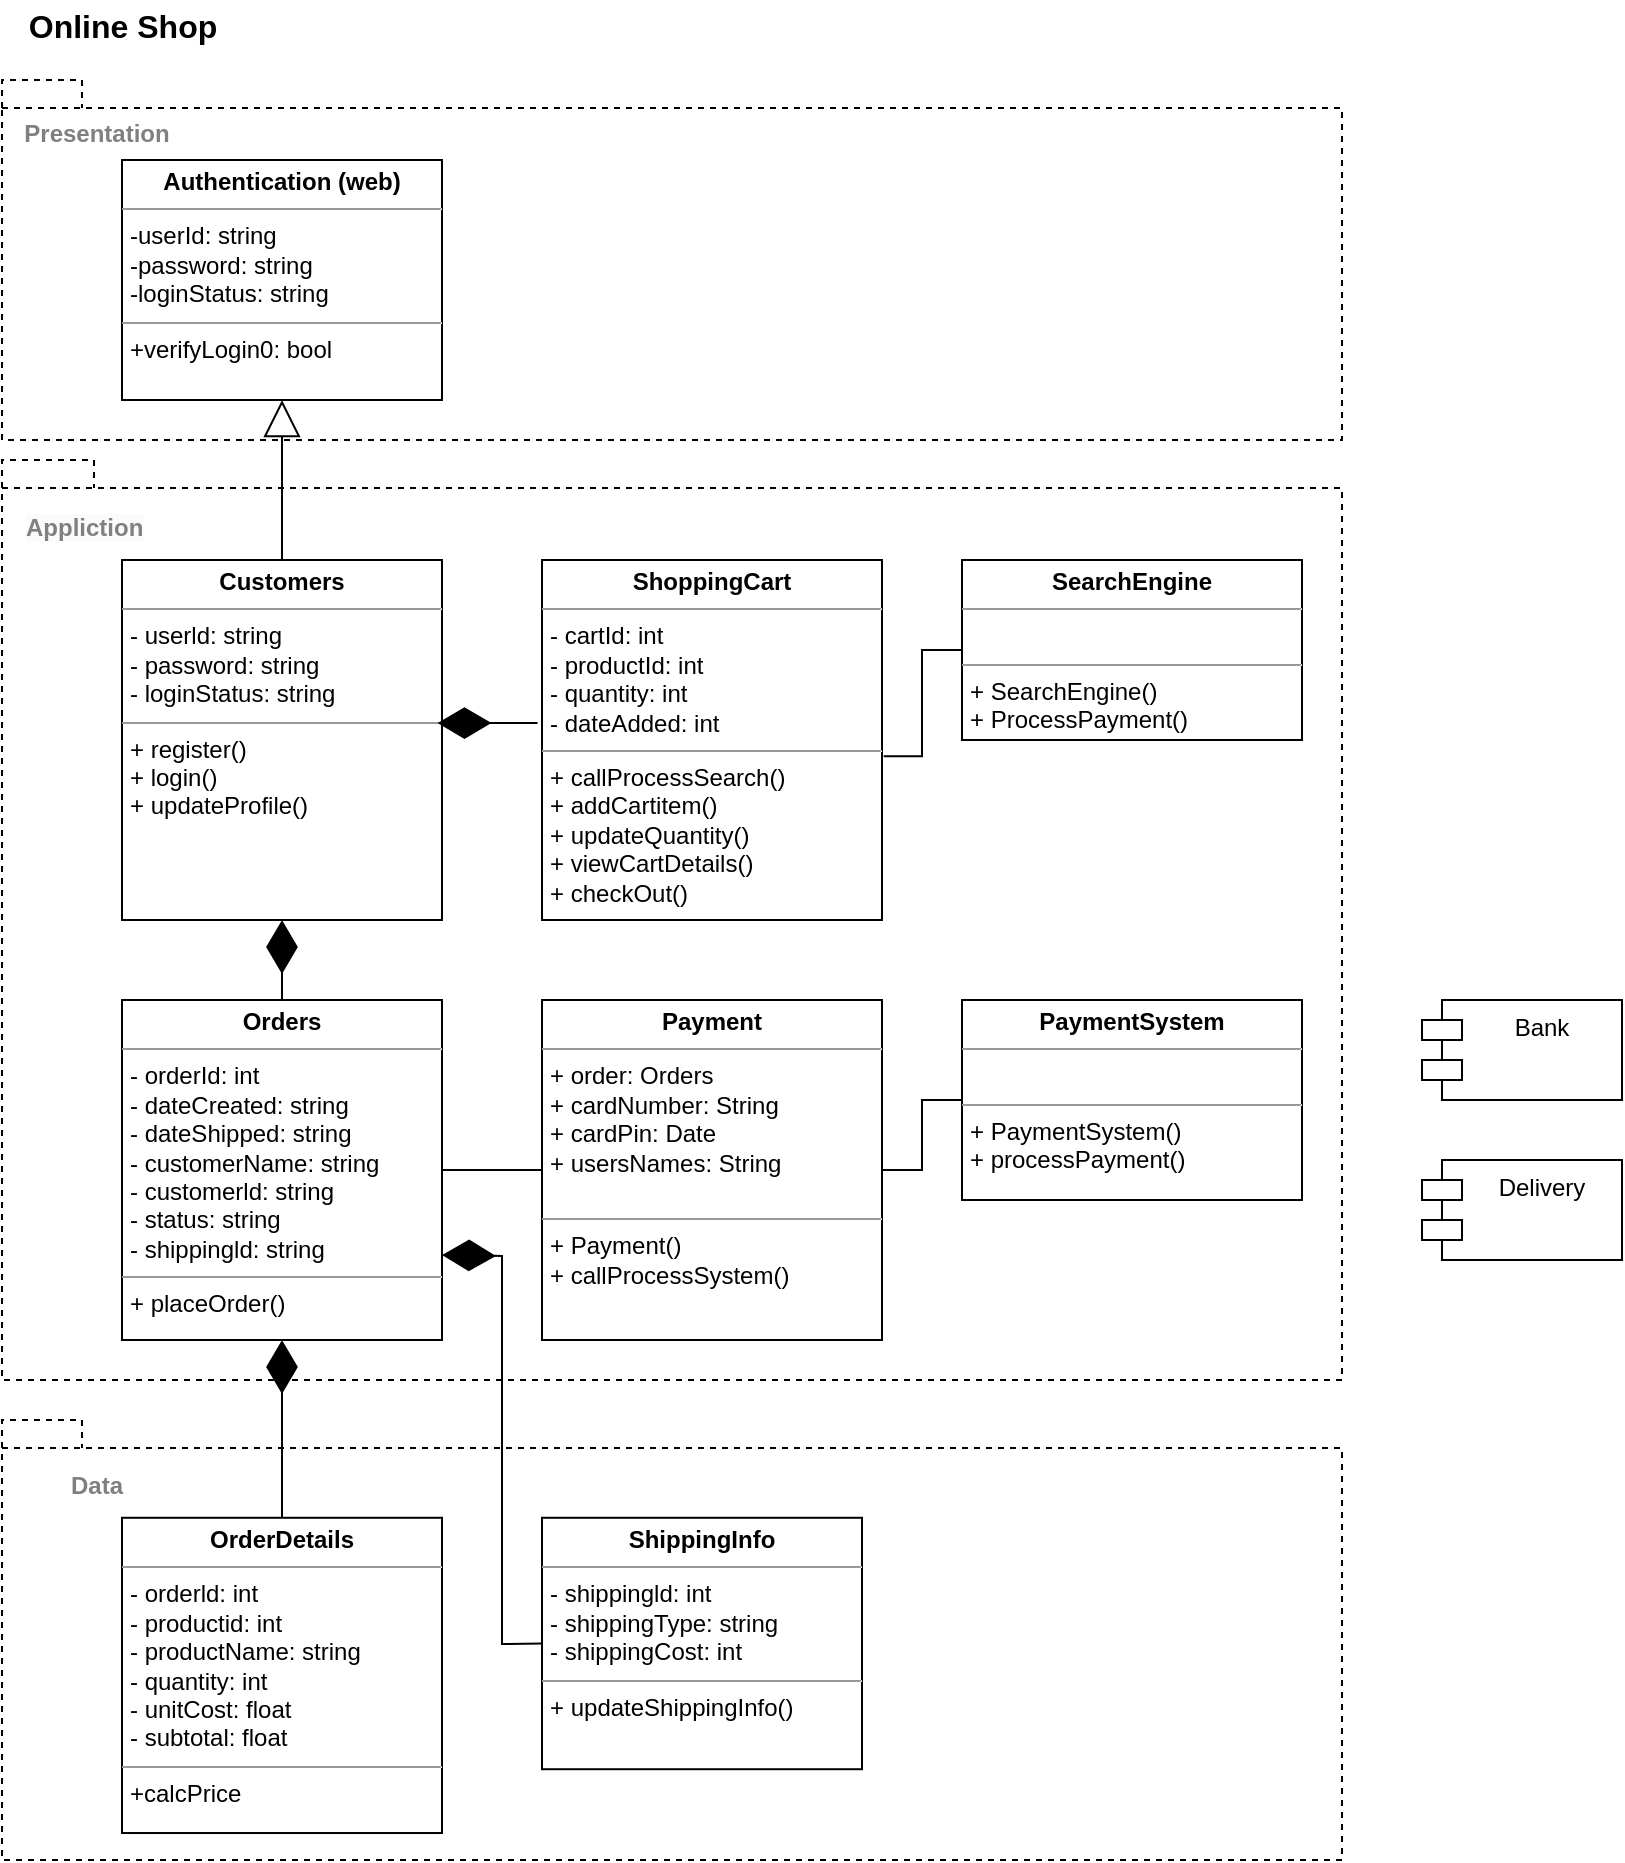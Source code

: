 <mxfile version="22.1.2" type="device">
  <diagram name="Page-1" id="c4acf3e9-155e-7222-9cf6-157b1a14988f">
    <mxGraphModel dx="1040" dy="747" grid="1" gridSize="10" guides="1" tooltips="1" connect="1" arrows="1" fold="1" page="1" pageScale="1" pageWidth="850" pageHeight="1100" background="none" math="0" shadow="0">
      <root>
        <mxCell id="0" />
        <mxCell id="1" parent="0" />
        <mxCell id="9NU47ijZD71riAHerRqN-47" value="" style="group" vertex="1" connectable="0" parent="1">
          <mxGeometry x="20" y="730" width="670" height="220" as="geometry" />
        </mxCell>
        <mxCell id="9NU47ijZD71riAHerRqN-48" value="&lt;div style=&quot;&quot;&gt;&lt;br&gt;&lt;/div&gt;" style="shape=folder;fontStyle=1;spacingTop=10;tabWidth=40;tabHeight=14;tabPosition=left;html=1;whiteSpace=wrap;align=left;dashed=1;" vertex="1" parent="9NU47ijZD71riAHerRqN-47">
          <mxGeometry width="670" height="220" as="geometry" />
        </mxCell>
        <mxCell id="9NU47ijZD71riAHerRqN-49" value="&lt;font color=&quot;#808080&quot;&gt;Data&lt;/font&gt;" style="text;align=center;fontStyle=1;verticalAlign=middle;spacingLeft=3;spacingRight=3;strokeColor=none;rotatable=0;points=[[0,0.5],[1,0.5]];portConstraint=eastwest;html=1;" vertex="1" parent="9NU47ijZD71riAHerRqN-47">
          <mxGeometry x="9.437" y="17.111" width="75.493" height="31.778" as="geometry" />
        </mxCell>
        <mxCell id="9NU47ijZD71riAHerRqN-17" value="&lt;p style=&quot;margin:0px;margin-top:4px;text-align:center;&quot;&gt;&lt;b&gt;OrderDetails&lt;/b&gt;&lt;br&gt;&lt;/p&gt;&lt;hr size=&quot;1&quot;&gt;&lt;p style=&quot;margin:0px;margin-left:4px;&quot;&gt;- orderld: int&lt;/p&gt;&lt;p style=&quot;margin:0px;margin-left:4px;&quot;&gt;- productid: int&lt;/p&gt;&lt;p style=&quot;margin:0px;margin-left:4px;&quot;&gt;- productName: string&lt;/p&gt;&lt;p style=&quot;margin:0px;margin-left:4px;&quot;&gt;- quantity: int&lt;/p&gt;&lt;p style=&quot;margin:0px;margin-left:4px;&quot;&gt;- unitCost: float&lt;/p&gt;&lt;p style=&quot;margin:0px;margin-left:4px;&quot;&gt;- subtotal: float&lt;/p&gt;&lt;hr size=&quot;1&quot;&gt;&lt;p style=&quot;margin:0px;margin-left:4px;&quot;&gt;+calcPrice&lt;/p&gt;" style="verticalAlign=top;align=left;overflow=fill;fontSize=12;fontFamily=Helvetica;html=1;whiteSpace=wrap;" vertex="1" parent="9NU47ijZD71riAHerRqN-47">
          <mxGeometry x="60" y="48.89" width="160" height="157.62" as="geometry" />
        </mxCell>
        <mxCell id="9NU47ijZD71riAHerRqN-15" value="&lt;p style=&quot;margin:0px;margin-top:4px;text-align:center;&quot;&gt;&lt;b style=&quot;border-color: var(--border-color);&quot;&gt;ShippingInfo&lt;/b&gt;&lt;br&gt;&lt;/p&gt;&lt;hr size=&quot;1&quot;&gt;&lt;p style=&quot;margin:0px;margin-left:4px;&quot;&gt;- shippingld: int&lt;/p&gt;&lt;p style=&quot;margin:0px;margin-left:4px;&quot;&gt;- shippingType: string&lt;/p&gt;&lt;p style=&quot;margin:0px;margin-left:4px;&quot;&gt;- shippingCost: int&lt;/p&gt;&lt;hr size=&quot;1&quot;&gt;&lt;p style=&quot;margin:0px;margin-left:4px;&quot;&gt;+ updateShippingInfo()&lt;br&gt;&lt;/p&gt;" style="verticalAlign=top;align=left;overflow=fill;fontSize=12;fontFamily=Helvetica;html=1;whiteSpace=wrap;" vertex="1" parent="9NU47ijZD71riAHerRqN-47">
          <mxGeometry x="270" y="48.891" width="160" height="125.714" as="geometry" />
        </mxCell>
        <mxCell id="9NU47ijZD71riAHerRqN-45" value="&lt;div style=&quot;&quot;&gt;&lt;br&gt;&lt;/div&gt;" style="shape=folder;fontStyle=1;spacingTop=10;tabWidth=40;tabHeight=14;tabPosition=left;html=1;whiteSpace=wrap;align=left;dashed=1;" vertex="1" parent="1">
          <mxGeometry x="20" y="250" width="670" height="460" as="geometry" />
        </mxCell>
        <mxCell id="9NU47ijZD71riAHerRqN-44" value="" style="group" vertex="1" connectable="0" parent="1">
          <mxGeometry x="20" y="60" width="670" height="180" as="geometry" />
        </mxCell>
        <mxCell id="9NU47ijZD71riAHerRqN-38" value="&lt;div style=&quot;&quot;&gt;&lt;br&gt;&lt;/div&gt;" style="shape=folder;fontStyle=1;spacingTop=10;tabWidth=40;tabHeight=14;tabPosition=left;html=1;whiteSpace=wrap;align=left;dashed=1;" vertex="1" parent="9NU47ijZD71riAHerRqN-44">
          <mxGeometry width="670" height="180" as="geometry" />
        </mxCell>
        <mxCell id="9NU47ijZD71riAHerRqN-39" value="&lt;font color=&quot;#808080&quot;&gt;Presentation&lt;/font&gt;" style="text;align=center;fontStyle=1;verticalAlign=middle;spacingLeft=3;spacingRight=3;strokeColor=none;rotatable=0;points=[[0,0.5],[1,0.5]];portConstraint=eastwest;html=1;" vertex="1" parent="9NU47ijZD71riAHerRqN-44">
          <mxGeometry x="9.437" y="14" width="75.493" height="26" as="geometry" />
        </mxCell>
        <mxCell id="9NU47ijZD71riAHerRqN-1" value="&lt;font style=&quot;font-size: 16px;&quot;&gt;Online Shop&lt;/font&gt;" style="text;align=center;fontStyle=1;verticalAlign=middle;spacingLeft=3;spacingRight=3;strokeColor=none;rotatable=0;points=[[0,0.5],[1,0.5]];portConstraint=eastwest;html=1;" vertex="1" parent="1">
          <mxGeometry x="40" y="20" width="80" height="26" as="geometry" />
        </mxCell>
        <mxCell id="9NU47ijZD71riAHerRqN-3" value="&lt;p style=&quot;margin:0px;margin-top:4px;text-align:center;&quot;&gt;&lt;b&gt;SearchEngine&lt;/b&gt;&lt;br&gt;&lt;/p&gt;&lt;hr size=&quot;1&quot;&gt;&lt;p style=&quot;margin:0px;margin-left:4px;&quot;&gt;&lt;br&gt;&lt;/p&gt;&lt;hr size=&quot;1&quot;&gt;&lt;p style=&quot;margin:0px;margin-left:4px;&quot;&gt;+ SearchEngine()&lt;/p&gt;&lt;p style=&quot;margin:0px;margin-left:4px;&quot;&gt;+ ProcessPayment()&lt;/p&gt;" style="verticalAlign=top;align=left;overflow=fill;fontSize=12;fontFamily=Helvetica;html=1;whiteSpace=wrap;" vertex="1" parent="1">
          <mxGeometry x="500" y="300" width="170" height="90" as="geometry" />
        </mxCell>
        <mxCell id="9NU47ijZD71riAHerRqN-4" value="&lt;p style=&quot;margin:0px;margin-top:4px;text-align:center;&quot;&gt;&lt;b&gt;ShoppingCart&lt;/b&gt;&lt;br&gt;&lt;/p&gt;&lt;hr size=&quot;1&quot;&gt;&lt;p style=&quot;margin:0px;margin-left:4px;&quot;&gt;- cartId: int&lt;/p&gt;&lt;p style=&quot;margin:0px;margin-left:4px;&quot;&gt;- productId: int&lt;/p&gt;&lt;p style=&quot;margin:0px;margin-left:4px;&quot;&gt;- quantity: int&lt;/p&gt;&lt;p style=&quot;margin:0px;margin-left:4px;&quot;&gt;- dateAdded: int&lt;/p&gt;&lt;hr size=&quot;1&quot;&gt;&lt;p style=&quot;margin:0px;margin-left:4px;&quot;&gt;+ callProcessSearch()&lt;/p&gt;&lt;p style=&quot;margin:0px;margin-left:4px;&quot;&gt;+ addCartitem()&amp;nbsp;&lt;/p&gt;&lt;p style=&quot;margin:0px;margin-left:4px;&quot;&gt;+ updateQuantity()&lt;/p&gt;&lt;p style=&quot;margin:0px;margin-left:4px;&quot;&gt;+ viewCartDetails()&lt;/p&gt;&lt;p style=&quot;margin:0px;margin-left:4px;&quot;&gt;+ checkOut()&lt;/p&gt;" style="verticalAlign=top;align=left;overflow=fill;fontSize=12;fontFamily=Helvetica;html=1;whiteSpace=wrap;" vertex="1" parent="1">
          <mxGeometry x="290" y="300" width="170" height="180" as="geometry" />
        </mxCell>
        <mxCell id="9NU47ijZD71riAHerRqN-5" value="&lt;p style=&quot;margin:0px;margin-top:4px;text-align:center;&quot;&gt;&lt;b&gt;Authentication (web)&lt;/b&gt;&lt;br&gt;&lt;/p&gt;&lt;hr size=&quot;1&quot;&gt;&lt;p style=&quot;margin:0px;margin-left:4px;&quot;&gt;-userId: string&lt;/p&gt;&lt;p style=&quot;margin:0px;margin-left:4px;&quot;&gt;-password: string&lt;/p&gt;&lt;p style=&quot;margin:0px;margin-left:4px;&quot;&gt;-loginStatus: string&lt;/p&gt;&lt;hr size=&quot;1&quot;&gt;&lt;p style=&quot;margin:0px;margin-left:4px;&quot;&gt;+verifyLogin0: bool&lt;br&gt;&lt;/p&gt;" style="verticalAlign=top;align=left;overflow=fill;fontSize=12;fontFamily=Helvetica;html=1;whiteSpace=wrap;" vertex="1" parent="1">
          <mxGeometry x="80" y="100" width="160" height="120" as="geometry" />
        </mxCell>
        <mxCell id="9NU47ijZD71riAHerRqN-6" value="&lt;p style=&quot;margin:0px;margin-top:4px;text-align:center;&quot;&gt;&lt;b&gt;Customers&lt;/b&gt;&lt;br&gt;&lt;/p&gt;&lt;hr size=&quot;1&quot;&gt;&lt;p style=&quot;border-color: var(--border-color); margin: 0px 0px 0px 4px;&quot;&gt;- userld: string&lt;/p&gt;&lt;p style=&quot;border-color: var(--border-color); margin: 0px 0px 0px 4px;&quot;&gt;- password: string&lt;/p&gt;&lt;p style=&quot;border-color: var(--border-color); margin: 0px 0px 0px 4px;&quot;&gt;- loginStatus: string&lt;/p&gt;&lt;hr style=&quot;border-color: var(--border-color);&quot; size=&quot;1&quot;&gt;&lt;p style=&quot;border-color: var(--border-color); margin: 0px 0px 0px 4px;&quot;&gt;+ register()&lt;/p&gt;&lt;p style=&quot;border-color: var(--border-color); margin: 0px 0px 0px 4px;&quot;&gt;+ login()&lt;/p&gt;&lt;p style=&quot;border-color: var(--border-color); margin: 0px 0px 0px 4px;&quot;&gt;+ updateProfile()&lt;/p&gt;" style="verticalAlign=top;align=left;overflow=fill;fontSize=12;fontFamily=Helvetica;html=1;whiteSpace=wrap;" vertex="1" parent="1">
          <mxGeometry x="80" y="300" width="160" height="180" as="geometry" />
        </mxCell>
        <mxCell id="9NU47ijZD71riAHerRqN-34" value="" style="edgeStyle=orthogonalEdgeStyle;rounded=0;orthogonalLoop=1;jettySize=auto;html=1;endArrow=none;endFill=0;" edge="1" parent="1" source="9NU47ijZD71riAHerRqN-8" target="9NU47ijZD71riAHerRqN-25">
          <mxGeometry relative="1" as="geometry" />
        </mxCell>
        <mxCell id="9NU47ijZD71riAHerRqN-8" value="&lt;p style=&quot;margin:0px;margin-top:4px;text-align:center;&quot;&gt;&lt;b&gt;Orders&lt;/b&gt;&lt;br&gt;&lt;/p&gt;&lt;hr size=&quot;1&quot;&gt;&lt;p style=&quot;margin:0px;margin-left:4px;&quot;&gt;- orderId: int&lt;/p&gt;&lt;p style=&quot;margin:0px;margin-left:4px;&quot;&gt;- dateCreated: string&lt;/p&gt;&lt;p style=&quot;margin:0px;margin-left:4px;&quot;&gt;- dateShipped: string&lt;/p&gt;&lt;p style=&quot;margin:0px;margin-left:4px;&quot;&gt;- customerName: string&lt;/p&gt;&lt;p style=&quot;margin:0px;margin-left:4px;&quot;&gt;- customerld: string&lt;/p&gt;&lt;p style=&quot;margin:0px;margin-left:4px;&quot;&gt;- status: string&lt;/p&gt;&lt;p style=&quot;margin:0px;margin-left:4px;&quot;&gt;- shippingld: string&lt;/p&gt;&lt;hr size=&quot;1&quot;&gt;&lt;p style=&quot;margin:0px;margin-left:4px;&quot;&gt;+ placeOrder()&lt;/p&gt;" style="verticalAlign=top;align=left;overflow=fill;fontSize=12;fontFamily=Helvetica;html=1;whiteSpace=wrap;" vertex="1" parent="1">
          <mxGeometry x="80" y="520" width="160" height="170" as="geometry" />
        </mxCell>
        <mxCell id="9NU47ijZD71riAHerRqN-12" value="Delivery" style="shape=module;align=left;spacingLeft=20;align=center;verticalAlign=top;whiteSpace=wrap;html=1;" vertex="1" parent="1">
          <mxGeometry x="730" y="600" width="100" height="50" as="geometry" />
        </mxCell>
        <mxCell id="9NU47ijZD71riAHerRqN-19" value="" style="endArrow=block;endSize=16;endFill=0;html=1;rounded=0;exitX=0.5;exitY=0;exitDx=0;exitDy=0;entryX=0.5;entryY=1;entryDx=0;entryDy=0;" edge="1" parent="1" source="9NU47ijZD71riAHerRqN-6" target="9NU47ijZD71riAHerRqN-5">
          <mxGeometry width="160" relative="1" as="geometry">
            <mxPoint x="260" y="190" as="sourcePoint" />
            <mxPoint x="420" y="190" as="targetPoint" />
          </mxGeometry>
        </mxCell>
        <mxCell id="9NU47ijZD71riAHerRqN-20" value="" style="endArrow=diamondThin;endFill=1;endSize=24;html=1;rounded=0;entryX=0.986;entryY=0.453;entryDx=0;entryDy=0;entryPerimeter=0;exitX=-0.013;exitY=0.453;exitDx=0;exitDy=0;exitPerimeter=0;" edge="1" parent="1" source="9NU47ijZD71riAHerRqN-4" target="9NU47ijZD71riAHerRqN-6">
          <mxGeometry width="160" relative="1" as="geometry">
            <mxPoint x="290" y="372" as="sourcePoint" />
            <mxPoint x="250" y="370" as="targetPoint" />
          </mxGeometry>
        </mxCell>
        <mxCell id="9NU47ijZD71riAHerRqN-21" value="" style="endArrow=diamondThin;endFill=1;endSize=24;html=1;rounded=0;entryX=0.5;entryY=1;entryDx=0;entryDy=0;exitX=0.5;exitY=0;exitDx=0;exitDy=0;" edge="1" parent="1" source="9NU47ijZD71riAHerRqN-8" target="9NU47ijZD71riAHerRqN-6">
          <mxGeometry width="160" relative="1" as="geometry">
            <mxPoint x="300" y="375" as="sourcePoint" />
            <mxPoint x="250" y="375" as="targetPoint" />
          </mxGeometry>
        </mxCell>
        <mxCell id="9NU47ijZD71riAHerRqN-22" value="" style="endArrow=diamondThin;endFill=1;endSize=24;html=1;rounded=0;entryX=1;entryY=0.75;entryDx=0;entryDy=0;exitX=0;exitY=0.5;exitDx=0;exitDy=0;" edge="1" parent="1" source="9NU47ijZD71riAHerRqN-15" target="9NU47ijZD71riAHerRqN-8">
          <mxGeometry width="160" relative="1" as="geometry">
            <mxPoint x="290" y="830" as="sourcePoint" />
            <mxPoint x="420" y="730" as="targetPoint" />
            <Array as="points">
              <mxPoint x="270" y="842" />
              <mxPoint x="270" y="648" />
            </Array>
          </mxGeometry>
        </mxCell>
        <mxCell id="9NU47ijZD71riAHerRqN-23" value="" style="endArrow=diamondThin;endFill=1;endSize=24;html=1;rounded=0;entryX=0.5;entryY=1;entryDx=0;entryDy=0;exitX=0.5;exitY=0;exitDx=0;exitDy=0;" edge="1" parent="1" source="9NU47ijZD71riAHerRqN-17" target="9NU47ijZD71riAHerRqN-8">
          <mxGeometry width="160" relative="1" as="geometry">
            <mxPoint x="260" y="780" as="sourcePoint" />
            <mxPoint x="420" y="780" as="targetPoint" />
          </mxGeometry>
        </mxCell>
        <mxCell id="9NU47ijZD71riAHerRqN-25" value="&lt;p style=&quot;margin:0px;margin-top:4px;text-align:center;&quot;&gt;&lt;b&gt;Payment&lt;/b&gt;&lt;br&gt;&lt;/p&gt;&lt;hr size=&quot;1&quot;&gt;&lt;p style=&quot;margin:0px;margin-left:4px;&quot;&gt;+ order: Orders&amp;nbsp;&lt;/p&gt;&lt;p style=&quot;margin:0px;margin-left:4px;&quot;&gt;+ cardNumber: String&amp;nbsp;&lt;/p&gt;&lt;p style=&quot;margin:0px;margin-left:4px;&quot;&gt;+ cardPin: Date&amp;nbsp;&lt;/p&gt;&lt;p style=&quot;margin:0px;margin-left:4px;&quot;&gt;+ usersNames: String&lt;/p&gt;&lt;p style=&quot;margin:0px;margin-left:4px;&quot;&gt;&lt;br&gt;&lt;/p&gt;&lt;hr size=&quot;1&quot;&gt;&lt;p style=&quot;margin:0px;margin-left:4px;&quot;&gt;+ Payment()&lt;/p&gt;&lt;p style=&quot;margin:0px;margin-left:4px;&quot;&gt;+ callProcessSystem()&lt;/p&gt;" style="verticalAlign=top;align=left;overflow=fill;fontSize=12;fontFamily=Helvetica;html=1;whiteSpace=wrap;" vertex="1" parent="1">
          <mxGeometry x="290" y="520" width="170" height="170" as="geometry" />
        </mxCell>
        <mxCell id="9NU47ijZD71riAHerRqN-26" value="&lt;p style=&quot;margin:0px;margin-top:4px;text-align:center;&quot;&gt;&lt;b&gt;PaymentSystem&lt;/b&gt;&lt;br&gt;&lt;/p&gt;&lt;hr size=&quot;1&quot;&gt;&lt;p style=&quot;margin:0px;margin-left:4px;&quot;&gt;&lt;br&gt;&lt;/p&gt;&lt;hr size=&quot;1&quot;&gt;&lt;p style=&quot;margin:0px;margin-left:4px;&quot;&gt;+ PaymentSystem()&lt;/p&gt;&lt;p style=&quot;margin:0px;margin-left:4px;&quot;&gt;+ processPayment()&lt;/p&gt;" style="verticalAlign=top;align=left;overflow=fill;fontSize=12;fontFamily=Helvetica;html=1;whiteSpace=wrap;" vertex="1" parent="1">
          <mxGeometry x="500" y="520" width="170" height="100" as="geometry" />
        </mxCell>
        <mxCell id="9NU47ijZD71riAHerRqN-27" value="" style="endArrow=none;html=1;edgeStyle=orthogonalEdgeStyle;rounded=0;exitX=1;exitY=0.5;exitDx=0;exitDy=0;entryX=0;entryY=0.5;entryDx=0;entryDy=0;" edge="1" parent="1" source="9NU47ijZD71riAHerRqN-25" target="9NU47ijZD71riAHerRqN-26">
          <mxGeometry relative="1" as="geometry">
            <mxPoint x="370" y="460" as="sourcePoint" />
            <mxPoint x="530" y="460" as="targetPoint" />
          </mxGeometry>
        </mxCell>
        <mxCell id="9NU47ijZD71riAHerRqN-35" value="" style="endArrow=none;html=1;edgeStyle=orthogonalEdgeStyle;rounded=0;exitX=1.005;exitY=0.545;exitDx=0;exitDy=0;entryX=0;entryY=0.5;entryDx=0;entryDy=0;exitPerimeter=0;" edge="1" parent="1" source="9NU47ijZD71riAHerRqN-4" target="9NU47ijZD71riAHerRqN-3">
          <mxGeometry relative="1" as="geometry">
            <mxPoint x="490" y="449.5" as="sourcePoint" />
            <mxPoint x="530" y="414.5" as="targetPoint" />
          </mxGeometry>
        </mxCell>
        <mxCell id="9NU47ijZD71riAHerRqN-46" value="&lt;span style=&quot;color: rgb(128, 128, 128); font-family: Helvetica; font-size: 12px; font-style: normal; font-variant-ligatures: normal; font-variant-caps: normal; font-weight: 700; letter-spacing: normal; orphans: 2; text-align: center; text-indent: 0px; text-transform: none; widows: 2; word-spacing: 0px; -webkit-text-stroke-width: 0px; background-color: rgb(251, 251, 251); text-decoration-thickness: initial; text-decoration-style: initial; text-decoration-color: initial; float: none; display: inline !important;&quot;&gt;Appliction&lt;/span&gt;" style="text;whiteSpace=wrap;html=1;" vertex="1" parent="1">
          <mxGeometry x="30" y="270" width="110" height="40" as="geometry" />
        </mxCell>
        <mxCell id="9NU47ijZD71riAHerRqN-50" value="Bank" style="shape=module;align=left;spacingLeft=20;align=center;verticalAlign=top;whiteSpace=wrap;html=1;" vertex="1" parent="1">
          <mxGeometry x="730" y="520" width="100" height="50" as="geometry" />
        </mxCell>
      </root>
    </mxGraphModel>
  </diagram>
</mxfile>
